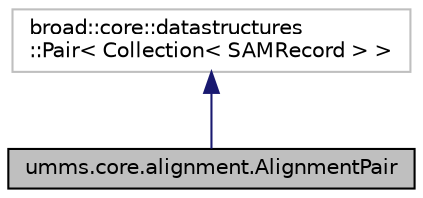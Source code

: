 digraph "umms.core.alignment.AlignmentPair"
{
  edge [fontname="Helvetica",fontsize="10",labelfontname="Helvetica",labelfontsize="10"];
  node [fontname="Helvetica",fontsize="10",shape=record];
  Node1 [label="umms.core.alignment.AlignmentPair",height=0.2,width=0.4,color="black", fillcolor="grey75", style="filled" fontcolor="black"];
  Node2 -> Node1 [dir="back",color="midnightblue",fontsize="10",style="solid"];
  Node2 [label="broad::core::datastructures\l::Pair\< Collection\< SAMRecord \> \>",height=0.2,width=0.4,color="grey75", fillcolor="white", style="filled"];
}
